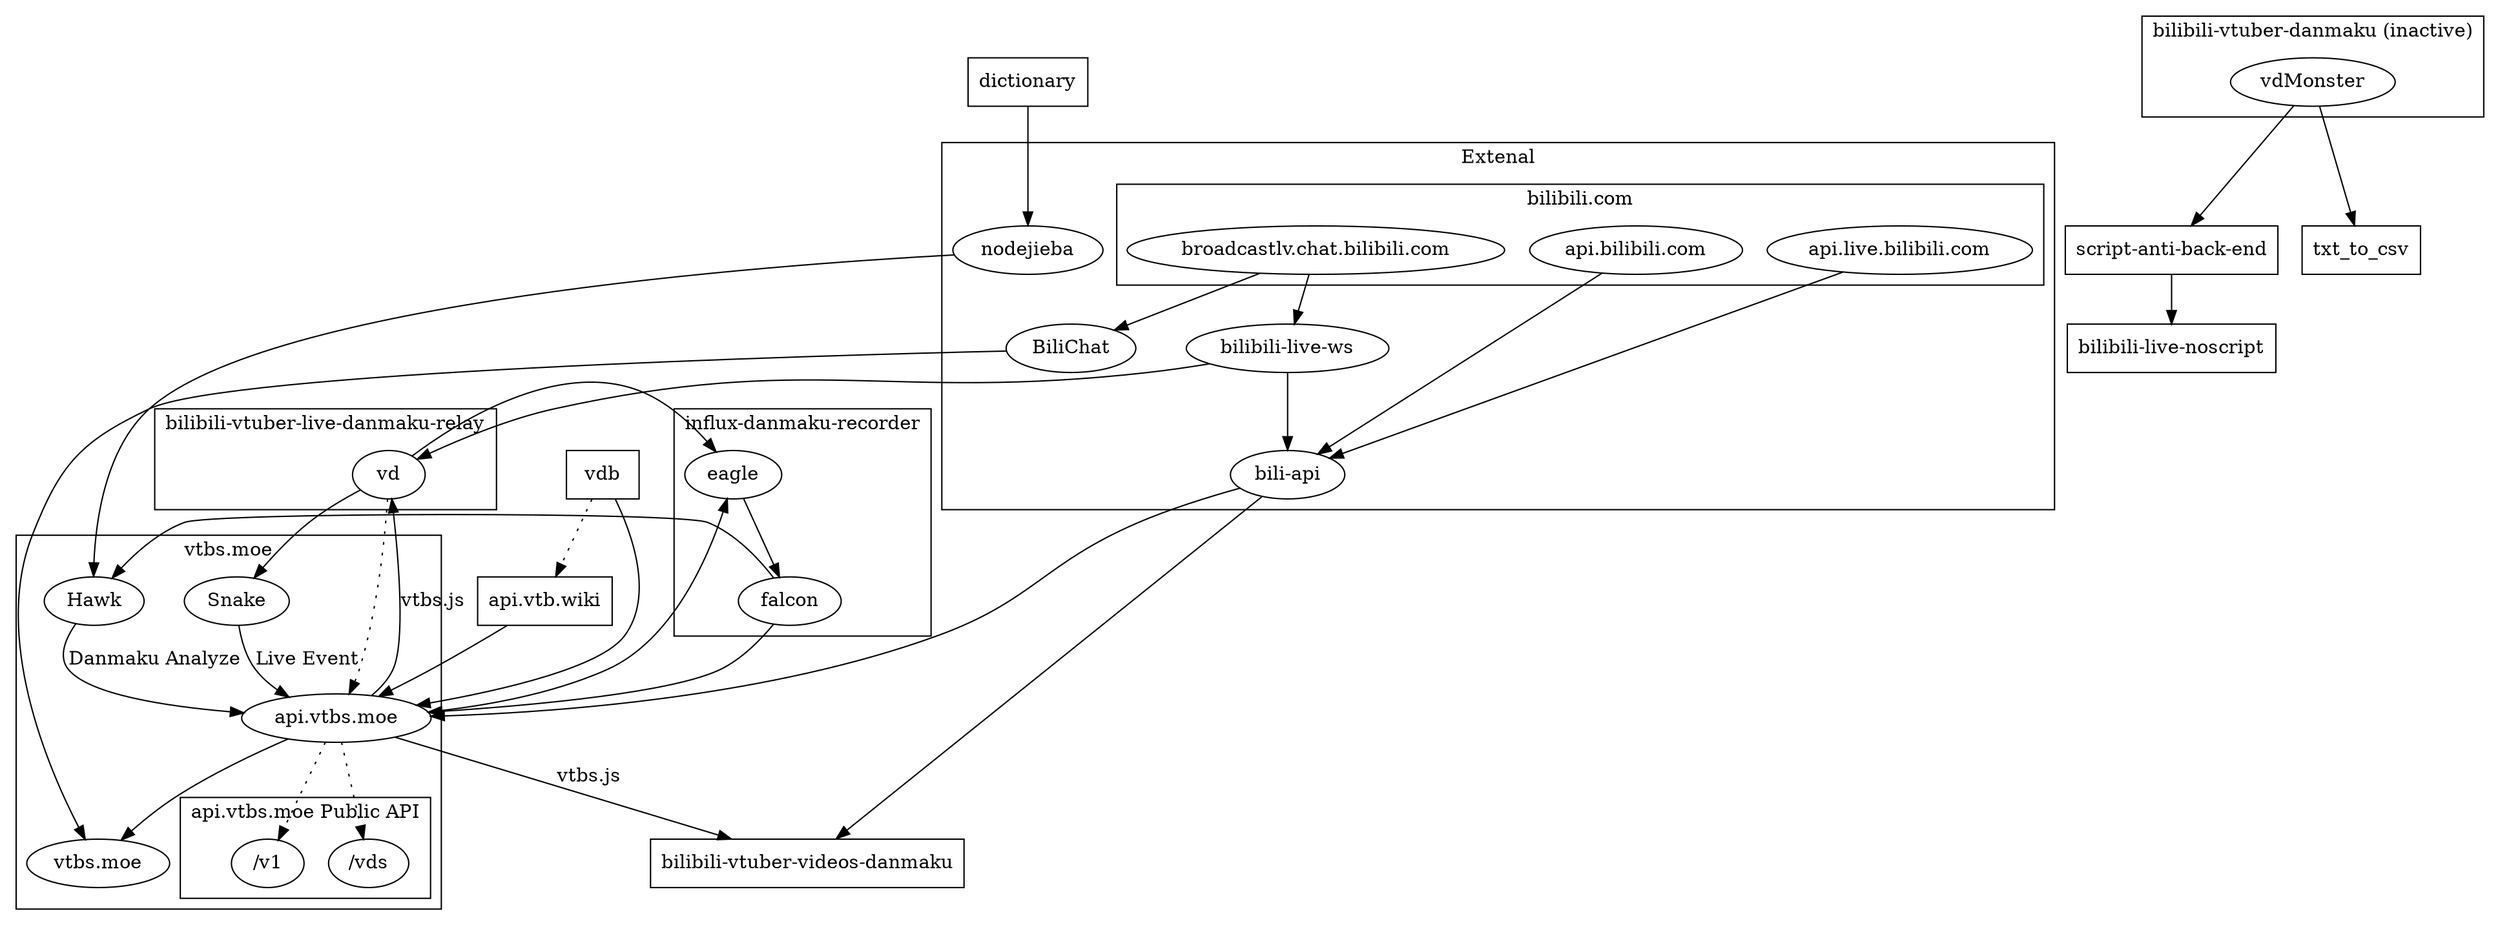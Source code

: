 digraph {
	dictionary [shape=box];
	txt_to_csv [shape=box];
	vdb [shape=box];
	"bilibili-live-noscript" [shape=box];
	"bilibili-vtuber-videos-danmaku" [shape=box];
	"script-anti-back-end" [shape=box];
	"api.vtb.wiki" [shape=box];
	vdb -> "api.vtb.wiki" [style=dotted];
	/* "danmaku-analyze"; */
	subgraph "cluster_bilibili_package" {
		label = "Extenal";
		"bili-api";
		"bilibili-live-ws";
		BiliChat;
		nodejieba;
		subgraph "cluster_bilibili-" {
			label = "bilibili.com";
			"api.bilibili.com";
			"api.live.bilibili.com";
			"broadcastlv.chat.bilibili.com";
		}
	}
	subgraph "cluster_vtbs.moe" {
		label="vtbs.moe";
		"api.vtbs.moe";
		Hawk;
		Snake;
		Snake -> "api.vtbs.moe"  [ label = "Live Event" ];
		Hawk -> "api.vtbs.moe" [ label = "Danmaku Analyze" ];
		"api.vtbs.moe" -> "vtbs.moe"
		subgraph "cluster_open_api" {
			label = "api.vtbs.moe Public API";
			"/v1";
			"/vds";
		}
	}

	subgraph "cluster_bilibili-vtuber-danmaku" {
		label = "bilibili-vtuber-danmaku (inactive)";
		vdMonster;
	}

	subgraph "cluster_bilibili-vtuber-danmaku-relay" {
		label = "bilibili-vtuber-live-danmaku-relay";
		vd;
	}

	subgraph "cluster_influx-bilibili-vtuber-danmaku" {
		label = "influx-danmaku-recorder";
		eagle;
		falcon;
		/* eagle -> influxDB -> falcon; */
		eagle -> falcon;
	}

	"api.bilibili.com" -> "bili-api";
	"api.live.bilibili.com" -> "bili-api";
	"bilibili-live-ws" -> "bili-api" -> "api.vtbs.moe";
	"broadcastlv.chat.bilibili.com" -> "bilibili-live-ws" -> vd;
	"api.vtbs.moe" -> vd [ label = "vtbs.js" ];
	"api.vtbs.moe" -> "bilibili-vtuber-videos-danmaku" [ label = "vtbs.js" ];
	"bili-api" -> "bilibili-vtuber-videos-danmaku";
	vd -> Snake;
	vd -> eagle;
	vdb -> "api.vtbs.moe";
	"api.vtbs.moe" -> eagle;
	"api.vtb.wiki" -> "api.vtbs.moe";

	dictionary -> nodejieba;
	falcon -> Hawk;
	falcon -> "api.vtbs.moe";
	nodejieba -> Hawk;
	vdMonster -> "script-anti-back-end" -> "bilibili-live-noscript";
	vdMonster -> txt_to_csv
	"broadcastlv.chat.bilibili.com" -> BiliChat -> "vtbs.moe";

	vd -> "api.vtbs.moe" [style=dotted];
	"api.vtbs.moe" -> "/v1" [style=dotted];
	"api.vtbs.moe" -> "/vds" [style=dotted];
}
